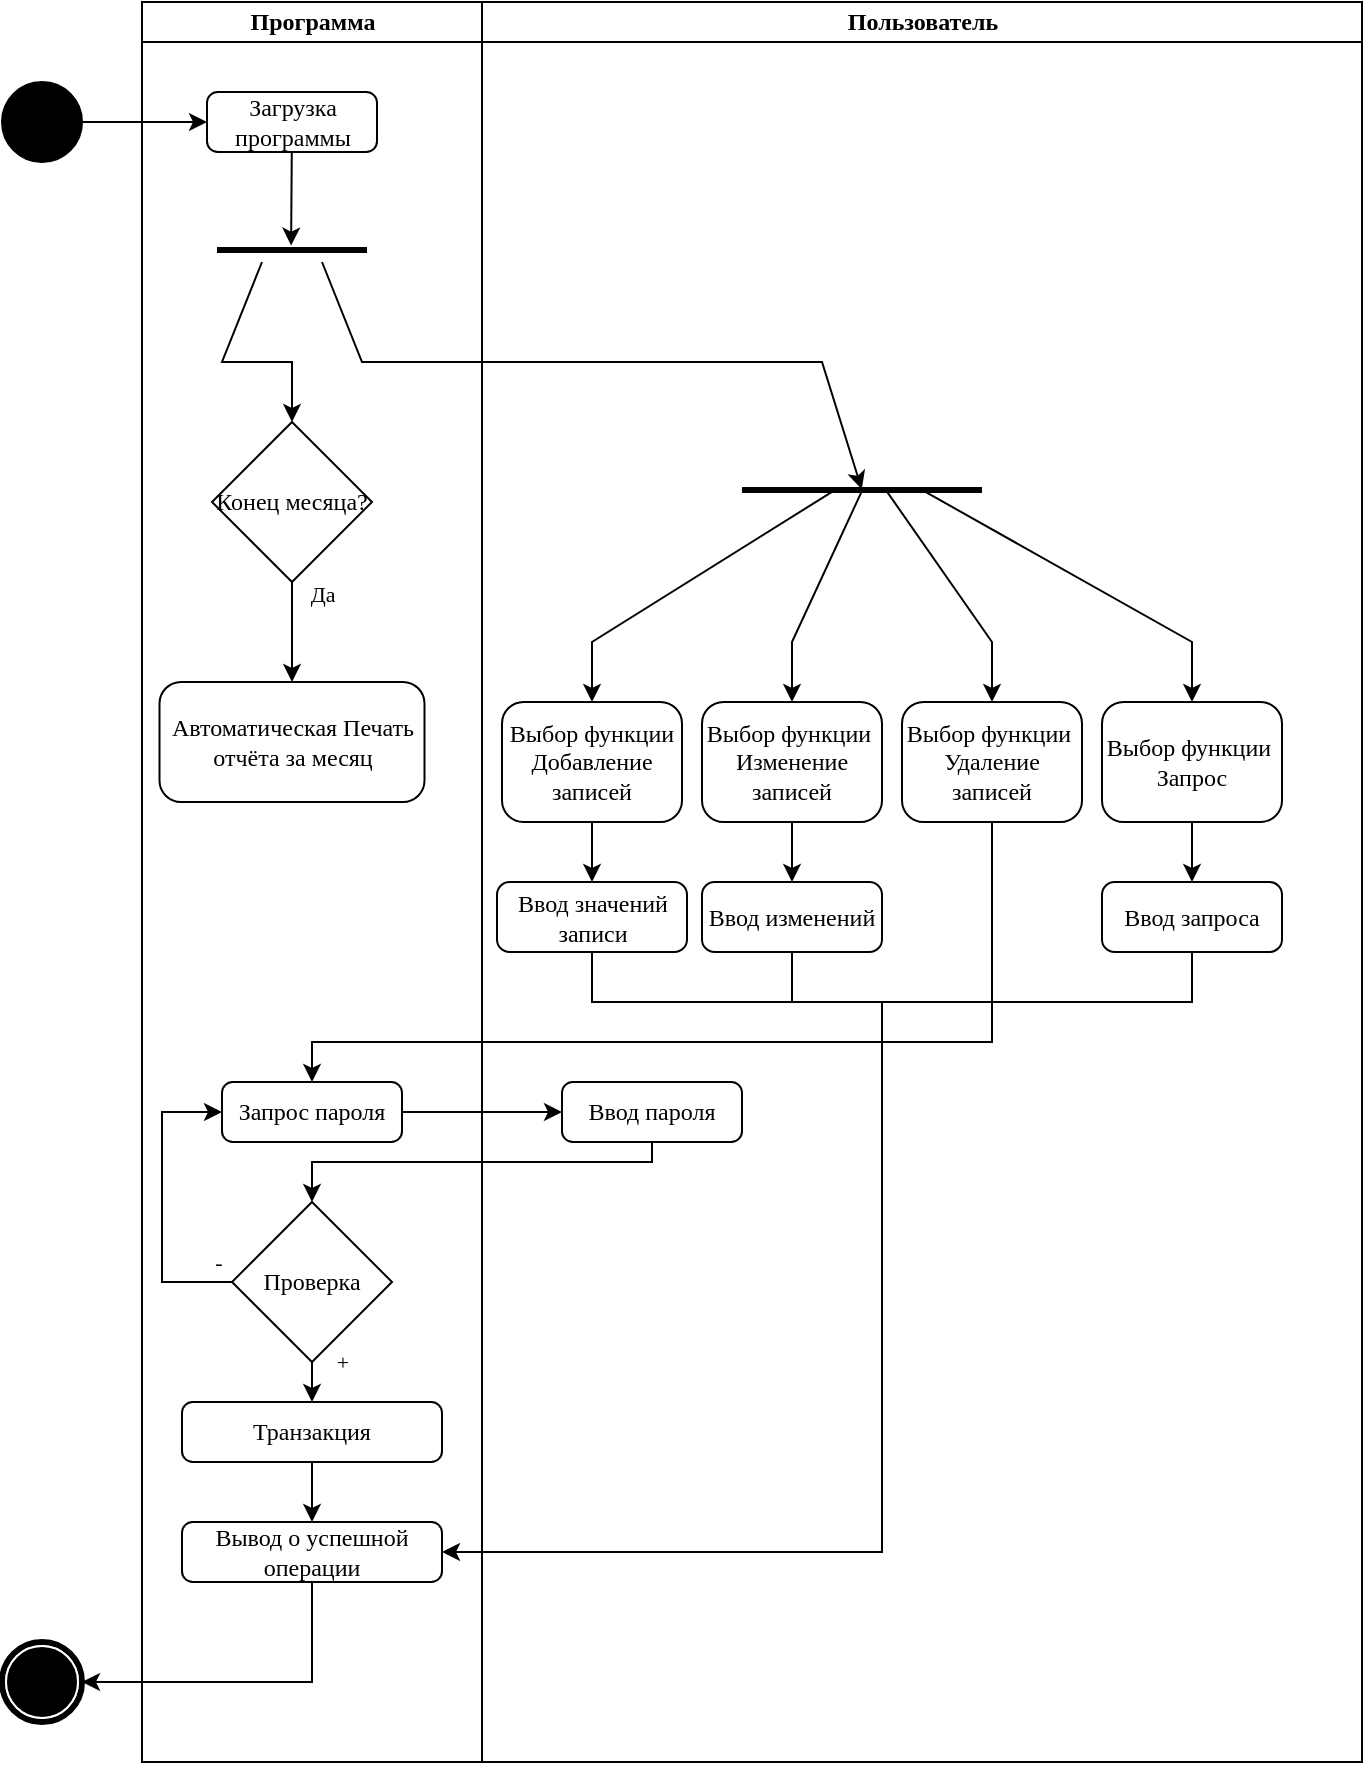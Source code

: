<mxfile version="17.4.6" type="github">
  <diagram name="Page-1" id="0783ab3e-0a74-02c8-0abd-f7b4e66b4bec">
    <mxGraphModel dx="1102" dy="614" grid="1" gridSize="10" guides="1" tooltips="1" connect="1" arrows="1" fold="1" page="1" pageScale="1" pageWidth="850" pageHeight="1100" background="none" math="0" shadow="0">
      <root>
        <mxCell id="0" />
        <mxCell id="1" style="" parent="0" />
        <mxCell id="yMNoHmbHOcBadjuwgdB2-3" style="rounded=0;orthogonalLoop=1;jettySize=auto;html=1;fontFamily=Verdana;entryX=0;entryY=0.5;entryDx=0;entryDy=0;" edge="1" parent="1" source="60571a20871a0731-4">
          <mxGeometry relative="1" as="geometry">
            <mxPoint x="182.5" y="100" as="targetPoint" />
          </mxGeometry>
        </mxCell>
        <mxCell id="60571a20871a0731-4" value="" style="ellipse;whiteSpace=wrap;html=1;rounded=0;shadow=0;comic=0;labelBackgroundColor=none;strokeWidth=1;fillColor=#000000;fontFamily=Verdana;fontSize=12;align=center;" parent="1" vertex="1">
          <mxGeometry x="80" y="80" width="40" height="40" as="geometry" />
        </mxCell>
        <mxCell id="60571a20871a0731-5" value="" style="shape=mxgraph.bpmn.shape;html=1;verticalLabelPosition=bottom;labelBackgroundColor=#ffffff;verticalAlign=top;perimeter=ellipsePerimeter;outline=end;symbol=terminate;rounded=0;shadow=0;comic=0;strokeWidth=1;fontFamily=Verdana;fontSize=12;align=center;" parent="1" vertex="1">
          <mxGeometry x="80" y="860" width="40" height="40" as="geometry" />
        </mxCell>
        <mxCell id="yMNoHmbHOcBadjuwgdB2-12" value="Программа" style="swimlane;html=1;startSize=20;fontFamily=Verdana;" vertex="1" parent="1">
          <mxGeometry x="150" y="40" width="170" height="880" as="geometry" />
        </mxCell>
        <mxCell id="yMNoHmbHOcBadjuwgdB2-33" style="edgeStyle=none;rounded=0;orthogonalLoop=1;jettySize=auto;html=1;fontFamily=Verdana;entryX=0.5;entryY=0;entryDx=0;entryDy=0;" edge="1" parent="yMNoHmbHOcBadjuwgdB2-12" target="yMNoHmbHOcBadjuwgdB2-32">
          <mxGeometry relative="1" as="geometry">
            <mxPoint x="75" y="75" as="sourcePoint" />
          </mxGeometry>
        </mxCell>
        <mxCell id="yMNoHmbHOcBadjuwgdB2-36" style="edgeStyle=none;rounded=0;orthogonalLoop=1;jettySize=auto;html=1;exitX=0.5;exitY=1;exitDx=0;exitDy=0;entryX=0.5;entryY=0;entryDx=0;entryDy=0;fontFamily=Verdana;" edge="1" parent="yMNoHmbHOcBadjuwgdB2-12" target="yMNoHmbHOcBadjuwgdB2-35">
          <mxGeometry relative="1" as="geometry">
            <mxPoint x="75" y="180" as="sourcePoint" />
          </mxGeometry>
        </mxCell>
        <mxCell id="yMNoHmbHOcBadjuwgdB2-37" value="Да" style="edgeLabel;html=1;align=center;verticalAlign=middle;resizable=0;points=[];fontFamily=Verdana;" vertex="1" connectable="0" parent="yMNoHmbHOcBadjuwgdB2-36">
          <mxGeometry x="-0.274" y="-1" relative="1" as="geometry">
            <mxPoint x="16" y="-13" as="offset" />
          </mxGeometry>
        </mxCell>
        <mxCell id="yMNoHmbHOcBadjuwgdB2-14" value="Пользователь" style="swimlane;html=1;startSize=20;fontFamily=Verdana;" vertex="1" parent="1">
          <mxGeometry x="320" y="40" width="440" height="880" as="geometry" />
        </mxCell>
        <mxCell id="yMNoHmbHOcBadjuwgdB2-38" value="Слой без названия" parent="0" />
        <mxCell id="yMNoHmbHOcBadjuwgdB2-55" style="edgeStyle=none;rounded=0;orthogonalLoop=1;jettySize=auto;html=1;entryX=0.494;entryY=0.226;entryDx=0;entryDy=0;entryPerimeter=0;fontFamily=Verdana;" edge="1" parent="yMNoHmbHOcBadjuwgdB2-38" source="yMNoHmbHOcBadjuwgdB2-39" target="yMNoHmbHOcBadjuwgdB2-54">
          <mxGeometry relative="1" as="geometry" />
        </mxCell>
        <mxCell id="yMNoHmbHOcBadjuwgdB2-39" value="Загрузка программы" style="rounded=1;whiteSpace=wrap;html=1;arcSize=18;fontFamily=Verdana;" vertex="1" parent="yMNoHmbHOcBadjuwgdB2-38">
          <mxGeometry x="182.5" y="85" width="85" height="30" as="geometry" />
        </mxCell>
        <mxCell id="yMNoHmbHOcBadjuwgdB2-52" style="edgeStyle=none;rounded=0;orthogonalLoop=1;jettySize=auto;html=1;entryX=0.5;entryY=0;entryDx=0;entryDy=0;fontFamily=Verdana;" edge="1" parent="yMNoHmbHOcBadjuwgdB2-38" source="yMNoHmbHOcBadjuwgdB2-40" target="yMNoHmbHOcBadjuwgdB2-41">
          <mxGeometry relative="1" as="geometry" />
        </mxCell>
        <mxCell id="yMNoHmbHOcBadjuwgdB2-53" value="Да" style="edgeLabel;html=1;align=center;verticalAlign=middle;resizable=0;points=[];fontFamily=Verdana;" vertex="1" connectable="0" parent="yMNoHmbHOcBadjuwgdB2-52">
          <mxGeometry x="-0.427" relative="1" as="geometry">
            <mxPoint x="15" y="-9" as="offset" />
          </mxGeometry>
        </mxCell>
        <mxCell id="yMNoHmbHOcBadjuwgdB2-40" value="Конец месяца?" style="rhombus;whiteSpace=wrap;html=1;fontFamily=Verdana;strokeWidth=1;" vertex="1" parent="yMNoHmbHOcBadjuwgdB2-38">
          <mxGeometry x="185" y="250" width="80" height="80" as="geometry" />
        </mxCell>
        <mxCell id="yMNoHmbHOcBadjuwgdB2-41" value="Автоматическая Печать отчёта за месяц" style="rounded=1;whiteSpace=wrap;html=1;arcSize=18;fontFamily=Verdana;" vertex="1" parent="yMNoHmbHOcBadjuwgdB2-38">
          <mxGeometry x="158.75" y="380" width="132.5" height="60" as="geometry" />
        </mxCell>
        <mxCell id="yMNoHmbHOcBadjuwgdB2-42" value="" style="line;strokeWidth=3;fillColor=none;align=left;verticalAlign=middle;spacingTop=-1;spacingLeft=3;spacingRight=3;rotatable=0;labelPosition=right;points=[];portConstraint=eastwest;fontFamily=Verdana;" vertex="1" parent="yMNoHmbHOcBadjuwgdB2-38">
          <mxGeometry x="450" y="280" width="120" height="8" as="geometry" />
        </mxCell>
        <mxCell id="yMNoHmbHOcBadjuwgdB2-43" value="" style="endArrow=classic;html=1;rounded=0;exitX=0.395;exitY=0.428;exitDx=0;exitDy=0;exitPerimeter=0;fontFamily=Verdana;entryX=0.5;entryY=0;entryDx=0;entryDy=0;" edge="1" parent="yMNoHmbHOcBadjuwgdB2-38" source="yMNoHmbHOcBadjuwgdB2-42" target="yMNoHmbHOcBadjuwgdB2-44">
          <mxGeometry width="50" height="50" relative="1" as="geometry">
            <mxPoint x="100" y="320" as="sourcePoint" />
            <mxPoint x="80" y="270" as="targetPoint" />
            <Array as="points">
              <mxPoint x="375" y="360" />
            </Array>
          </mxGeometry>
        </mxCell>
        <mxCell id="yMNoHmbHOcBadjuwgdB2-82" style="edgeStyle=none;rounded=0;orthogonalLoop=1;jettySize=auto;html=1;fontFamily=Verdana;entryX=0.5;entryY=0;entryDx=0;entryDy=0;" edge="1" parent="yMNoHmbHOcBadjuwgdB2-38" source="yMNoHmbHOcBadjuwgdB2-44" target="yMNoHmbHOcBadjuwgdB2-83">
          <mxGeometry relative="1" as="geometry">
            <mxPoint x="375" y="520" as="targetPoint" />
          </mxGeometry>
        </mxCell>
        <mxCell id="yMNoHmbHOcBadjuwgdB2-44" value="Выбор функции Добавление записей" style="rounded=1;whiteSpace=wrap;html=1;arcSize=18;fontFamily=Verdana;" vertex="1" parent="yMNoHmbHOcBadjuwgdB2-38">
          <mxGeometry x="330" y="390" width="90" height="60" as="geometry" />
        </mxCell>
        <mxCell id="yMNoHmbHOcBadjuwgdB2-81" value="" style="edgeStyle=none;rounded=0;orthogonalLoop=1;jettySize=auto;html=1;fontFamily=Verdana;" edge="1" parent="yMNoHmbHOcBadjuwgdB2-38" source="yMNoHmbHOcBadjuwgdB2-45" target="yMNoHmbHOcBadjuwgdB2-80">
          <mxGeometry relative="1" as="geometry" />
        </mxCell>
        <mxCell id="yMNoHmbHOcBadjuwgdB2-45" value="Выбор функции&amp;nbsp;&lt;br&gt;Изменение записей" style="rounded=1;whiteSpace=wrap;html=1;arcSize=18;fontFamily=Verdana;" vertex="1" parent="yMNoHmbHOcBadjuwgdB2-38">
          <mxGeometry x="430" y="390" width="90" height="60" as="geometry" />
        </mxCell>
        <mxCell id="yMNoHmbHOcBadjuwgdB2-46" value="" style="endArrow=classic;html=1;rounded=0;exitX=0.499;exitY=0.581;exitDx=0;exitDy=0;exitPerimeter=0;fontFamily=Verdana;entryX=0.5;entryY=0;entryDx=0;entryDy=0;" edge="1" parent="yMNoHmbHOcBadjuwgdB2-38" source="yMNoHmbHOcBadjuwgdB2-42" target="yMNoHmbHOcBadjuwgdB2-45">
          <mxGeometry width="50" height="50" relative="1" as="geometry">
            <mxPoint x="134.74" y="223.864" as="sourcePoint" />
            <mxPoint x="160" y="270" as="targetPoint" />
            <Array as="points">
              <mxPoint x="475" y="360" />
            </Array>
          </mxGeometry>
        </mxCell>
        <mxCell id="yMNoHmbHOcBadjuwgdB2-61" style="edgeStyle=none;rounded=0;orthogonalLoop=1;jettySize=auto;html=1;fontFamily=Verdana;entryX=0.5;entryY=0;entryDx=0;entryDy=0;" edge="1" parent="yMNoHmbHOcBadjuwgdB2-38" source="yMNoHmbHOcBadjuwgdB2-47" target="yMNoHmbHOcBadjuwgdB2-60">
          <mxGeometry relative="1" as="geometry">
            <Array as="points">
              <mxPoint x="575" y="560" />
              <mxPoint x="235" y="560" />
            </Array>
          </mxGeometry>
        </mxCell>
        <mxCell id="yMNoHmbHOcBadjuwgdB2-47" value="Выбор функции&amp;nbsp;&lt;br&gt;Удаление записей" style="rounded=1;whiteSpace=wrap;html=1;arcSize=18;fontFamily=Verdana;" vertex="1" parent="yMNoHmbHOcBadjuwgdB2-38">
          <mxGeometry x="530" y="390" width="90" height="60" as="geometry" />
        </mxCell>
        <mxCell id="yMNoHmbHOcBadjuwgdB2-48" value="" style="endArrow=classic;html=1;rounded=0;exitX=0.596;exitY=0.428;exitDx=0;exitDy=0;exitPerimeter=0;fontFamily=Verdana;entryX=0.5;entryY=0;entryDx=0;entryDy=0;" edge="1" parent="yMNoHmbHOcBadjuwgdB2-38" source="yMNoHmbHOcBadjuwgdB2-42" target="yMNoHmbHOcBadjuwgdB2-47">
          <mxGeometry width="50" height="50" relative="1" as="geometry">
            <mxPoint x="134.74" y="223.864" as="sourcePoint" />
            <mxPoint x="160" y="270" as="targetPoint" />
            <Array as="points">
              <mxPoint x="575" y="360" />
            </Array>
          </mxGeometry>
        </mxCell>
        <mxCell id="yMNoHmbHOcBadjuwgdB2-49" style="edgeStyle=none;rounded=0;orthogonalLoop=1;jettySize=auto;html=1;exitX=0.757;exitY=0.554;exitDx=0;exitDy=0;entryX=0.5;entryY=0;entryDx=0;entryDy=0;fontFamily=Verdana;exitPerimeter=0;" edge="1" parent="yMNoHmbHOcBadjuwgdB2-38" source="yMNoHmbHOcBadjuwgdB2-42" target="yMNoHmbHOcBadjuwgdB2-50">
          <mxGeometry relative="1" as="geometry">
            <Array as="points">
              <mxPoint x="675" y="360" />
            </Array>
          </mxGeometry>
        </mxCell>
        <mxCell id="yMNoHmbHOcBadjuwgdB2-84" style="edgeStyle=none;rounded=0;orthogonalLoop=1;jettySize=auto;html=1;fontFamily=Verdana;" edge="1" parent="yMNoHmbHOcBadjuwgdB2-38" source="yMNoHmbHOcBadjuwgdB2-50">
          <mxGeometry relative="1" as="geometry">
            <mxPoint x="675" y="480.0" as="targetPoint" />
          </mxGeometry>
        </mxCell>
        <mxCell id="yMNoHmbHOcBadjuwgdB2-50" value="Выбор функции&amp;nbsp;&lt;br&gt;Запрос" style="rounded=1;whiteSpace=wrap;html=1;arcSize=18;fontFamily=Verdana;" vertex="1" parent="yMNoHmbHOcBadjuwgdB2-38">
          <mxGeometry x="630" y="390" width="90" height="60" as="geometry" />
        </mxCell>
        <mxCell id="yMNoHmbHOcBadjuwgdB2-57" style="edgeStyle=none;rounded=0;orthogonalLoop=1;jettySize=auto;html=1;entryX=0.499;entryY=0.45;entryDx=0;entryDy=0;entryPerimeter=0;fontFamily=Verdana;" edge="1" parent="yMNoHmbHOcBadjuwgdB2-38" target="yMNoHmbHOcBadjuwgdB2-42">
          <mxGeometry relative="1" as="geometry">
            <mxPoint x="240" y="170" as="sourcePoint" />
            <Array as="points">
              <mxPoint x="260" y="220" />
              <mxPoint x="490" y="220" />
            </Array>
          </mxGeometry>
        </mxCell>
        <mxCell id="yMNoHmbHOcBadjuwgdB2-58" style="edgeStyle=none;rounded=0;orthogonalLoop=1;jettySize=auto;html=1;entryX=0.5;entryY=0;entryDx=0;entryDy=0;fontFamily=Verdana;" edge="1" parent="yMNoHmbHOcBadjuwgdB2-38" target="yMNoHmbHOcBadjuwgdB2-40">
          <mxGeometry relative="1" as="geometry">
            <mxPoint x="210" y="170" as="sourcePoint" />
            <Array as="points">
              <mxPoint x="190" y="220" />
              <mxPoint x="225" y="220" />
            </Array>
          </mxGeometry>
        </mxCell>
        <mxCell id="yMNoHmbHOcBadjuwgdB2-54" value="" style="line;strokeWidth=3;fillColor=none;align=left;verticalAlign=middle;spacingTop=-1;spacingLeft=3;spacingRight=3;rotatable=0;labelPosition=right;points=[];portConstraint=eastwest;fontFamily=Verdana;" vertex="1" parent="yMNoHmbHOcBadjuwgdB2-38">
          <mxGeometry x="187.5" y="160" width="75" height="8" as="geometry" />
        </mxCell>
        <mxCell id="yMNoHmbHOcBadjuwgdB2-74" style="edgeStyle=none;rounded=0;orthogonalLoop=1;jettySize=auto;html=1;entryX=0;entryY=0.5;entryDx=0;entryDy=0;fontFamily=Verdana;" edge="1" parent="yMNoHmbHOcBadjuwgdB2-38" source="yMNoHmbHOcBadjuwgdB2-60" target="yMNoHmbHOcBadjuwgdB2-73">
          <mxGeometry relative="1" as="geometry" />
        </mxCell>
        <mxCell id="yMNoHmbHOcBadjuwgdB2-60" value="Запрос пароля" style="rounded=1;whiteSpace=wrap;html=1;arcSize=18;fontFamily=Verdana;" vertex="1" parent="yMNoHmbHOcBadjuwgdB2-38">
          <mxGeometry x="190" y="580" width="90" height="30" as="geometry" />
        </mxCell>
        <mxCell id="yMNoHmbHOcBadjuwgdB2-72" style="edgeStyle=none;rounded=0;orthogonalLoop=1;jettySize=auto;html=1;entryX=0.5;entryY=0;entryDx=0;entryDy=0;fontFamily=Verdana;" edge="1" parent="yMNoHmbHOcBadjuwgdB2-38" source="yMNoHmbHOcBadjuwgdB2-63" target="yMNoHmbHOcBadjuwgdB2-66">
          <mxGeometry relative="1" as="geometry" />
        </mxCell>
        <mxCell id="yMNoHmbHOcBadjuwgdB2-76" value="+" style="edgeLabel;html=1;align=center;verticalAlign=middle;resizable=0;points=[];fontFamily=Verdana;" vertex="1" connectable="0" parent="yMNoHmbHOcBadjuwgdB2-72">
          <mxGeometry x="-0.249" y="1" relative="1" as="geometry">
            <mxPoint x="14" y="-8" as="offset" />
          </mxGeometry>
        </mxCell>
        <mxCell id="yMNoHmbHOcBadjuwgdB2-77" style="edgeStyle=none;rounded=0;orthogonalLoop=1;jettySize=auto;html=1;entryX=0;entryY=0.5;entryDx=0;entryDy=0;fontFamily=Verdana;" edge="1" parent="yMNoHmbHOcBadjuwgdB2-38" source="yMNoHmbHOcBadjuwgdB2-63" target="yMNoHmbHOcBadjuwgdB2-60">
          <mxGeometry relative="1" as="geometry">
            <Array as="points">
              <mxPoint x="160" y="680" />
              <mxPoint x="160" y="595" />
            </Array>
          </mxGeometry>
        </mxCell>
        <mxCell id="yMNoHmbHOcBadjuwgdB2-78" value="-" style="edgeLabel;html=1;align=center;verticalAlign=middle;resizable=0;points=[];fontFamily=Verdana;" vertex="1" connectable="0" parent="yMNoHmbHOcBadjuwgdB2-77">
          <mxGeometry x="-0.888" y="-1" relative="1" as="geometry">
            <mxPoint x="1" y="-9" as="offset" />
          </mxGeometry>
        </mxCell>
        <mxCell id="yMNoHmbHOcBadjuwgdB2-63" value="Проверка" style="rhombus;whiteSpace=wrap;html=1;fontFamily=Verdana;strokeWidth=1;" vertex="1" parent="yMNoHmbHOcBadjuwgdB2-38">
          <mxGeometry x="195" y="640" width="80" height="80" as="geometry" />
        </mxCell>
        <mxCell id="yMNoHmbHOcBadjuwgdB2-87" style="edgeStyle=none;rounded=0;orthogonalLoop=1;jettySize=auto;html=1;entryX=0.5;entryY=0;entryDx=0;entryDy=0;fontFamily=Verdana;" edge="1" parent="yMNoHmbHOcBadjuwgdB2-38" source="yMNoHmbHOcBadjuwgdB2-66" target="yMNoHmbHOcBadjuwgdB2-86">
          <mxGeometry relative="1" as="geometry" />
        </mxCell>
        <mxCell id="yMNoHmbHOcBadjuwgdB2-66" value="Транзакция" style="rounded=1;whiteSpace=wrap;html=1;arcSize=18;fontFamily=Verdana;" vertex="1" parent="yMNoHmbHOcBadjuwgdB2-38">
          <mxGeometry x="170" y="740" width="130" height="30" as="geometry" />
        </mxCell>
        <mxCell id="yMNoHmbHOcBadjuwgdB2-75" style="edgeStyle=none;rounded=0;orthogonalLoop=1;jettySize=auto;html=1;entryX=0.5;entryY=0;entryDx=0;entryDy=0;fontFamily=Verdana;exitX=0.5;exitY=1;exitDx=0;exitDy=0;" edge="1" parent="yMNoHmbHOcBadjuwgdB2-38" source="yMNoHmbHOcBadjuwgdB2-73" target="yMNoHmbHOcBadjuwgdB2-63">
          <mxGeometry relative="1" as="geometry">
            <Array as="points">
              <mxPoint x="405" y="620" />
              <mxPoint x="235" y="620" />
            </Array>
          </mxGeometry>
        </mxCell>
        <mxCell id="yMNoHmbHOcBadjuwgdB2-73" value="Ввод пароля" style="rounded=1;whiteSpace=wrap;html=1;arcSize=18;fontFamily=Verdana;" vertex="1" parent="yMNoHmbHOcBadjuwgdB2-38">
          <mxGeometry x="360" y="580" width="90" height="30" as="geometry" />
        </mxCell>
        <mxCell id="yMNoHmbHOcBadjuwgdB2-89" style="edgeStyle=none;rounded=0;orthogonalLoop=1;jettySize=auto;html=1;fontFamily=Verdana;endArrow=none;endFill=0;" edge="1" parent="yMNoHmbHOcBadjuwgdB2-38" source="yMNoHmbHOcBadjuwgdB2-80">
          <mxGeometry relative="1" as="geometry">
            <mxPoint x="520" y="540" as="targetPoint" />
            <Array as="points">
              <mxPoint x="475" y="540" />
            </Array>
          </mxGeometry>
        </mxCell>
        <mxCell id="yMNoHmbHOcBadjuwgdB2-80" value="Ввод изменений" style="whiteSpace=wrap;html=1;fontFamily=Verdana;rounded=1;arcSize=18;" vertex="1" parent="yMNoHmbHOcBadjuwgdB2-38">
          <mxGeometry x="430" y="480" width="90" height="35" as="geometry" />
        </mxCell>
        <mxCell id="yMNoHmbHOcBadjuwgdB2-88" style="edgeStyle=none;rounded=0;orthogonalLoop=1;jettySize=auto;html=1;fontFamily=Verdana;entryX=1;entryY=0.5;entryDx=0;entryDy=0;" edge="1" parent="yMNoHmbHOcBadjuwgdB2-38" source="yMNoHmbHOcBadjuwgdB2-83" target="yMNoHmbHOcBadjuwgdB2-86">
          <mxGeometry relative="1" as="geometry">
            <mxPoint x="375" y="820" as="targetPoint" />
            <Array as="points">
              <mxPoint x="375" y="540" />
              <mxPoint x="520" y="540" />
              <mxPoint x="520" y="815" />
            </Array>
          </mxGeometry>
        </mxCell>
        <mxCell id="yMNoHmbHOcBadjuwgdB2-83" value="Ввод значений записи" style="whiteSpace=wrap;html=1;fontFamily=Verdana;rounded=1;arcSize=18;" vertex="1" parent="yMNoHmbHOcBadjuwgdB2-38">
          <mxGeometry x="327.5" y="480" width="95" height="35" as="geometry" />
        </mxCell>
        <mxCell id="yMNoHmbHOcBadjuwgdB2-90" style="edgeStyle=none;rounded=0;orthogonalLoop=1;jettySize=auto;html=1;fontFamily=Verdana;endArrow=none;endFill=0;" edge="1" parent="yMNoHmbHOcBadjuwgdB2-38" source="yMNoHmbHOcBadjuwgdB2-85">
          <mxGeometry relative="1" as="geometry">
            <mxPoint x="520" y="630" as="targetPoint" />
            <Array as="points">
              <mxPoint x="675" y="540" />
              <mxPoint x="520" y="540" />
            </Array>
          </mxGeometry>
        </mxCell>
        <mxCell id="yMNoHmbHOcBadjuwgdB2-85" value="Ввод запроса" style="whiteSpace=wrap;html=1;fontFamily=Verdana;rounded=1;arcSize=18;" vertex="1" parent="yMNoHmbHOcBadjuwgdB2-38">
          <mxGeometry x="630" y="480" width="90" height="35" as="geometry" />
        </mxCell>
        <mxCell id="yMNoHmbHOcBadjuwgdB2-91" style="edgeStyle=none;rounded=0;orthogonalLoop=1;jettySize=auto;html=1;fontFamily=Verdana;endArrow=classic;endFill=1;startArrow=none;startFill=0;entryX=1;entryY=0.5;entryDx=0;entryDy=0;" edge="1" parent="yMNoHmbHOcBadjuwgdB2-38" source="yMNoHmbHOcBadjuwgdB2-86" target="60571a20871a0731-5">
          <mxGeometry relative="1" as="geometry">
            <mxPoint x="235" y="900" as="targetPoint" />
            <Array as="points">
              <mxPoint x="235" y="880" />
            </Array>
          </mxGeometry>
        </mxCell>
        <mxCell id="yMNoHmbHOcBadjuwgdB2-86" value="Вывод о успешной операции" style="rounded=1;whiteSpace=wrap;html=1;arcSize=18;fontFamily=Verdana;" vertex="1" parent="yMNoHmbHOcBadjuwgdB2-38">
          <mxGeometry x="170" y="800" width="130" height="30" as="geometry" />
        </mxCell>
      </root>
    </mxGraphModel>
  </diagram>
</mxfile>
